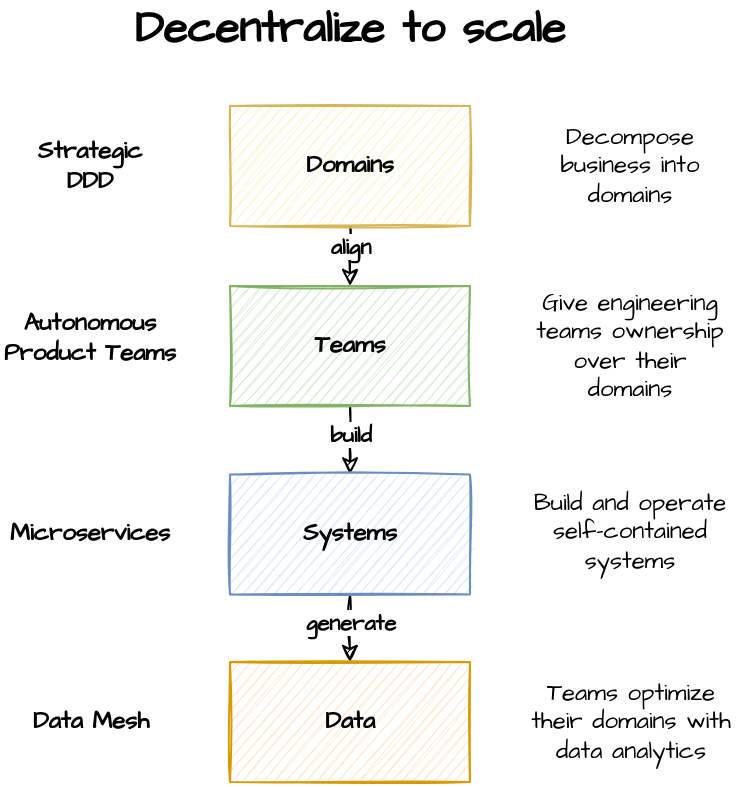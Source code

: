 <mxfile version="15.5.4" type="embed"><diagram id="F44mslXG7EauhRFhVprv" name="Page-2"><mxGraphModel dx="1872" dy="419" grid="0" gridSize="10" guides="1" tooltips="1" connect="1" arrows="1" fold="1" page="1" pageScale="1" pageWidth="850" pageHeight="1100" math="0" shadow="0"><root><mxCell id="AAQ9BwyIkS6VjVYWZHyZ-0"/><mxCell id="AAQ9BwyIkS6VjVYWZHyZ-1" parent="AAQ9BwyIkS6VjVYWZHyZ-0"/><mxCell id="13" value="align" style="edgeStyle=orthogonalEdgeStyle;rounded=0;orthogonalLoop=1;jettySize=auto;html=1;exitX=0.5;exitY=1;exitDx=0;exitDy=0;sketch=1;fontFamily=Architects Daughter;fontSource=https%3A%2F%2Ffonts.googleapis.com%2Fcss%3Ffamily%3DArchitects%2BDaughter;fontStyle=1" edge="1" parent="AAQ9BwyIkS6VjVYWZHyZ-1" source="0" target="3"><mxGeometry x="0.2" relative="1" as="geometry"><mxPoint as="offset"/></mxGeometry></mxCell><mxCell id="0" value="Domains" style="rounded=0;whiteSpace=wrap;html=1;sketch=1;fillColor=#fff2cc;strokeColor=#d6b656;fontFamily=Architects Daughter;fontSource=https%3A%2F%2Ffonts.googleapis.com%2Fcss%3Ffamily%3DArchitects%2BDaughter;fontStyle=1;perimeterSpacing=0;shadow=0;glass=0;" vertex="1" parent="AAQ9BwyIkS6VjVYWZHyZ-1"><mxGeometry x="-560" y="210" width="120" height="60" as="geometry"/></mxCell><mxCell id="1" value="Decompose business into domains" style="text;html=1;strokeColor=none;fillColor=none;align=center;verticalAlign=middle;whiteSpace=wrap;rounded=0;sketch=1;fontFamily=Architects Daughter;fontSource=https%3A%2F%2Ffonts.googleapis.com%2Fcss%3Ffamily%3DArchitects%2BDaughter;fontStyle=0" vertex="1" parent="AAQ9BwyIkS6VjVYWZHyZ-1"><mxGeometry x="-410" y="208.75" width="100" height="62.5" as="geometry"/></mxCell><mxCell id="2" value="Strategic&lt;br&gt;DDD" style="text;html=1;strokeColor=none;fillColor=none;align=center;verticalAlign=middle;whiteSpace=wrap;rounded=0;sketch=1;fontFamily=Architects Daughter;fontSource=https%3A%2F%2Ffonts.googleapis.com%2Fcss%3Ffamily%3DArchitects%2BDaughter;fontStyle=1" vertex="1" parent="AAQ9BwyIkS6VjVYWZHyZ-1"><mxGeometry x="-675" y="225" width="90" height="30" as="geometry"/></mxCell><mxCell id="14" value="build" style="edgeStyle=orthogonalEdgeStyle;rounded=0;orthogonalLoop=1;jettySize=auto;html=1;exitX=0.5;exitY=1;exitDx=0;exitDy=0;sketch=1;fontFamily=Architects Daughter;fontSource=https%3A%2F%2Ffonts.googleapis.com%2Fcss%3Ffamily%3DArchitects%2BDaughter;fontStyle=1" edge="1" parent="AAQ9BwyIkS6VjVYWZHyZ-1" source="3" target="7"><mxGeometry x="0.126" relative="1" as="geometry"><mxPoint as="offset"/></mxGeometry></mxCell><mxCell id="3" value="Teams" style="rounded=0;whiteSpace=wrap;html=1;sketch=1;fillColor=#d5e8d4;strokeColor=#82b366;fontFamily=Architects Daughter;fontSource=https%3A%2F%2Ffonts.googleapis.com%2Fcss%3Ffamily%3DArchitects%2BDaughter;fontStyle=1" vertex="1" parent="AAQ9BwyIkS6VjVYWZHyZ-1"><mxGeometry x="-560" y="300" width="120" height="60" as="geometry"/></mxCell><mxCell id="4" value="Decentralize to scale" style="text;html=1;strokeColor=none;fillColor=none;align=center;verticalAlign=middle;whiteSpace=wrap;rounded=0;sketch=1;fontFamily=Architects Daughter;fontSource=https%3A%2F%2Ffonts.googleapis.com%2Fcss%3Ffamily%3DArchitects%2BDaughter;fontStyle=1;fontSize=22;" vertex="1" parent="AAQ9BwyIkS6VjVYWZHyZ-1"><mxGeometry x="-635" y="157" width="270" height="30" as="geometry"/></mxCell><mxCell id="5" value="Give engineering teams ownership over their domains" style="text;html=1;strokeColor=none;fillColor=none;align=center;verticalAlign=middle;whiteSpace=wrap;rounded=0;sketch=1;fontFamily=Architects Daughter;fontSource=https%3A%2F%2Ffonts.googleapis.com%2Fcss%3Ffamily%3DArchitects%2BDaughter;fontStyle=0" vertex="1" parent="AAQ9BwyIkS6VjVYWZHyZ-1"><mxGeometry x="-410" y="298.75" width="100" height="62.5" as="geometry"/></mxCell><mxCell id="6" value="Autonomous Product Teams" style="text;html=1;strokeColor=none;fillColor=none;align=center;verticalAlign=middle;whiteSpace=wrap;rounded=0;sketch=1;fontFamily=Architects Daughter;fontSource=https%3A%2F%2Ffonts.googleapis.com%2Fcss%3Ffamily%3DArchitects%2BDaughter;fontStyle=1" vertex="1" parent="AAQ9BwyIkS6VjVYWZHyZ-1"><mxGeometry x="-675" y="311.25" width="90" height="30" as="geometry"/></mxCell><mxCell id="15" value="generate" style="edgeStyle=orthogonalEdgeStyle;rounded=0;orthogonalLoop=1;jettySize=auto;html=1;exitX=0.5;exitY=1;exitDx=0;exitDy=0;sketch=1;fontFamily=Architects Daughter;fontSource=https%3A%2F%2Ffonts.googleapis.com%2Fcss%3Ffamily%3DArchitects%2BDaughter;fontStyle=1" edge="1" parent="AAQ9BwyIkS6VjVYWZHyZ-1" source="7" target="10"><mxGeometry x="0.137" relative="1" as="geometry"><mxPoint as="offset"/></mxGeometry></mxCell><mxCell id="7" value="Systems" style="rounded=0;whiteSpace=wrap;html=1;sketch=1;fillColor=#dae8fc;strokeColor=#6c8ebf;fontFamily=Architects Daughter;fontSource=https%3A%2F%2Ffonts.googleapis.com%2Fcss%3Ffamily%3DArchitects%2BDaughter;fontStyle=1" vertex="1" parent="AAQ9BwyIkS6VjVYWZHyZ-1"><mxGeometry x="-560" y="394.25" width="120" height="60" as="geometry"/></mxCell><mxCell id="8" value="Build and operate self-contained systems" style="text;html=1;strokeColor=none;fillColor=none;align=center;verticalAlign=middle;whiteSpace=wrap;rounded=0;sketch=1;fontFamily=Architects Daughter;fontSource=https%3A%2F%2Ffonts.googleapis.com%2Fcss%3Ffamily%3DArchitects%2BDaughter;fontStyle=0" vertex="1" parent="AAQ9BwyIkS6VjVYWZHyZ-1"><mxGeometry x="-410" y="391.75" width="100" height="62.5" as="geometry"/></mxCell><mxCell id="9" value="Microservices" style="text;html=1;strokeColor=none;fillColor=none;align=center;verticalAlign=middle;whiteSpace=wrap;rounded=0;sketch=1;fontFamily=Architects Daughter;fontSource=https%3A%2F%2Ffonts.googleapis.com%2Fcss%3Ffamily%3DArchitects%2BDaughter;fontStyle=1" vertex="1" parent="AAQ9BwyIkS6VjVYWZHyZ-1"><mxGeometry x="-660" y="409.25" width="60" height="30" as="geometry"/></mxCell><mxCell id="10" value="Data" style="rounded=0;whiteSpace=wrap;html=1;sketch=1;fillColor=#ffe6cc;strokeColor=#d79b00;fontFamily=Architects Daughter;fontSource=https%3A%2F%2Ffonts.googleapis.com%2Fcss%3Ffamily%3DArchitects%2BDaughter;fontStyle=1" vertex="1" parent="AAQ9BwyIkS6VjVYWZHyZ-1"><mxGeometry x="-560" y="488" width="120" height="60" as="geometry"/></mxCell><mxCell id="11" value="Data Mesh" style="text;html=1;strokeColor=none;fillColor=none;align=center;verticalAlign=middle;whiteSpace=wrap;rounded=0;sketch=1;fontFamily=Architects Daughter;fontSource=https%3A%2F%2Ffonts.googleapis.com%2Fcss%3Ffamily%3DArchitects%2BDaughter;fontStyle=1" vertex="1" parent="AAQ9BwyIkS6VjVYWZHyZ-1"><mxGeometry x="-665.5" y="503" width="71" height="30" as="geometry"/></mxCell><mxCell id="12" value="Teams optimize their domains with data analytics" style="text;html=1;strokeColor=none;fillColor=none;align=center;verticalAlign=middle;whiteSpace=wrap;rounded=0;sketch=1;fontFamily=Architects Daughter;fontSource=https%3A%2F%2Ffonts.googleapis.com%2Fcss%3Ffamily%3DArchitects%2BDaughter;fontStyle=0" vertex="1" parent="AAQ9BwyIkS6VjVYWZHyZ-1"><mxGeometry x="-416.5" y="486.75" width="113" height="62.5" as="geometry"/></mxCell></root></mxGraphModel></diagram></mxfile>